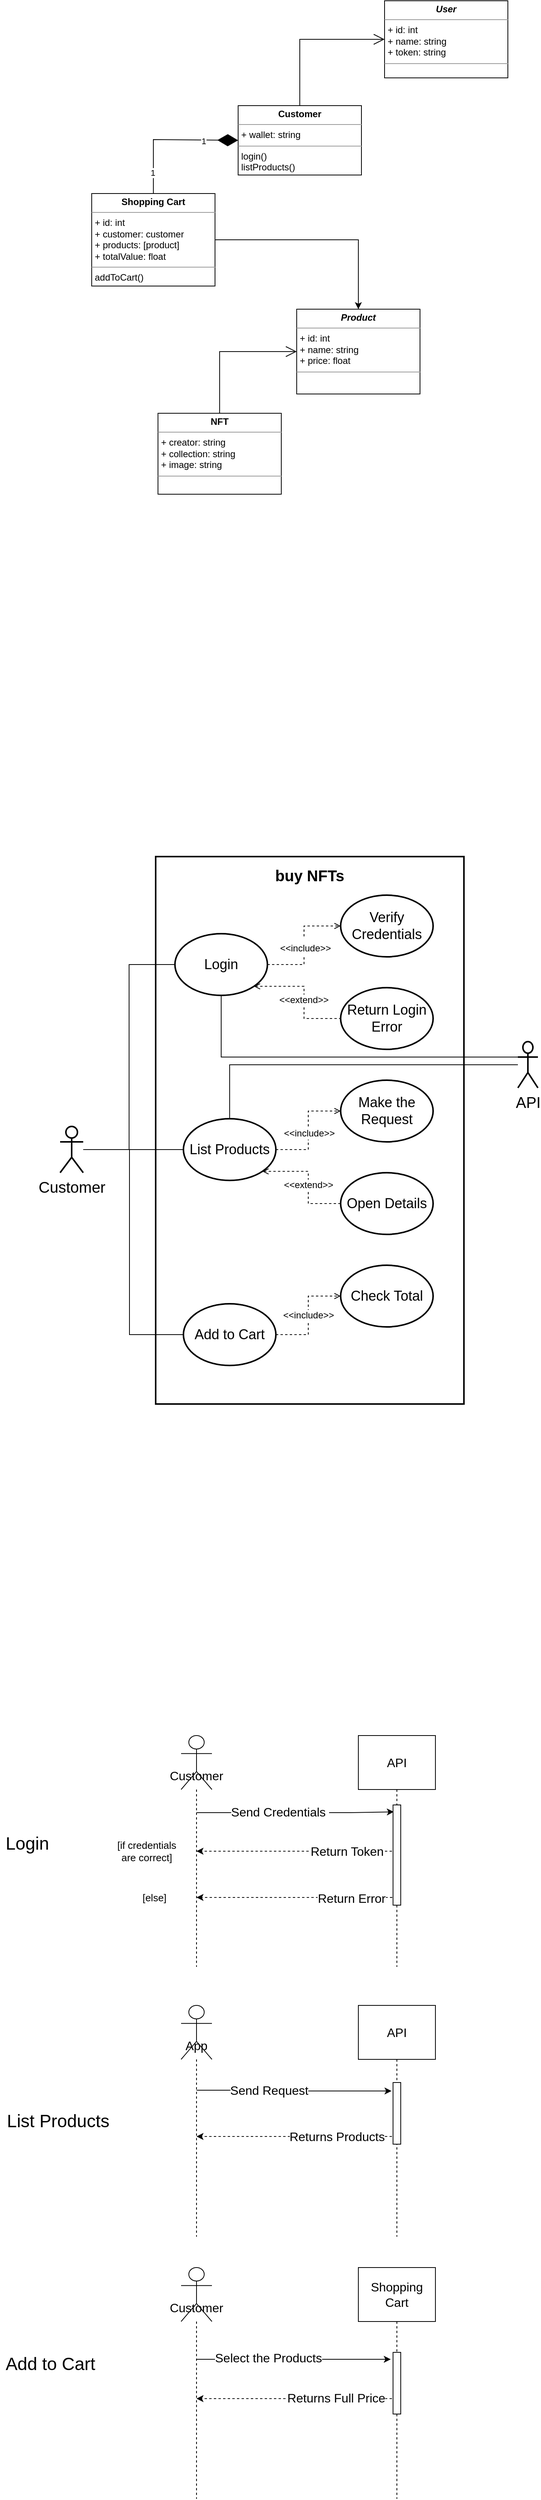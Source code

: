 <mxfile version="20.2.3" type="device"><diagram id="vgn1u-sGy9jvR4Zwb-ig" name="Página-1"><mxGraphModel dx="720" dy="852" grid="1" gridSize="10" guides="1" tooltips="1" connect="1" arrows="1" fold="1" page="1" pageScale="1" pageWidth="827" pageHeight="1169" math="0" shadow="0"><root><mxCell id="0"/><mxCell id="1" parent="0"/><mxCell id="4KqzXN5gtAiP_5NAW13K-1" value="&lt;p style=&quot;margin:0px;margin-top:4px;text-align:center;&quot;&gt;&lt;b&gt;&lt;i&gt;User&lt;/i&gt;&lt;/b&gt;&lt;/p&gt;&lt;hr size=&quot;1&quot;&gt;&lt;p style=&quot;margin:0px;margin-left:4px;&quot;&gt;+ id: int&lt;/p&gt;&lt;p style=&quot;margin:0px;margin-left:4px;&quot;&gt;+ name: string&lt;/p&gt;&lt;p style=&quot;margin:0px;margin-left:4px;&quot;&gt;+ token: string&lt;/p&gt;&lt;hr size=&quot;1&quot;&gt;&lt;p style=&quot;margin:0px;margin-left:4px;&quot;&gt;&lt;br&gt;&lt;/p&gt;" style="verticalAlign=top;align=left;overflow=fill;fontSize=12;fontFamily=Helvetica;html=1;" parent="1" vertex="1"><mxGeometry x="524" y="110" width="160" height="100" as="geometry"/></mxCell><mxCell id="4KqzXN5gtAiP_5NAW13K-2" value="&lt;p style=&quot;margin:0px;margin-top:4px;text-align:center;&quot;&gt;&lt;b&gt;&lt;i&gt;Product&lt;/i&gt;&lt;/b&gt;&lt;/p&gt;&lt;hr size=&quot;1&quot;&gt;&lt;p style=&quot;margin:0px;margin-left:4px;&quot;&gt;+ id: int&lt;/p&gt;&lt;p style=&quot;margin:0px;margin-left:4px;&quot;&gt;+ name: string&lt;/p&gt;&lt;p style=&quot;margin:0px;margin-left:4px;&quot;&gt;+ price: float&lt;/p&gt;&lt;hr size=&quot;1&quot;&gt;&lt;p style=&quot;margin:0px;margin-left:4px;&quot;&gt;&lt;br&gt;&lt;/p&gt;" style="verticalAlign=top;align=left;overflow=fill;fontSize=12;fontFamily=Helvetica;html=1;" parent="1" vertex="1"><mxGeometry x="410" y="510" width="160" height="110" as="geometry"/></mxCell><mxCell id="4KqzXN5gtAiP_5NAW13K-3" value="&lt;p style=&quot;margin:0px;margin-top:4px;text-align:center;&quot;&gt;&lt;b&gt;NFT&lt;/b&gt;&lt;/p&gt;&lt;hr size=&quot;1&quot;&gt;&lt;p style=&quot;margin:0px;margin-left:4px;&quot;&gt;+ creator: string&lt;/p&gt;&lt;p style=&quot;margin:0px;margin-left:4px;&quot;&gt;+ collection: string&lt;/p&gt;&lt;p style=&quot;margin:0px;margin-left:4px;&quot;&gt;+ image: string&lt;/p&gt;&lt;hr size=&quot;1&quot;&gt;&lt;p style=&quot;margin:0px;margin-left:4px;&quot;&gt;&lt;br&gt;&lt;/p&gt;" style="verticalAlign=top;align=left;overflow=fill;fontSize=12;fontFamily=Helvetica;html=1;" parent="1" vertex="1"><mxGeometry x="230" y="645" width="160" height="105" as="geometry"/></mxCell><mxCell id="4KqzXN5gtAiP_5NAW13K-18" style="edgeStyle=orthogonalEdgeStyle;rounded=0;orthogonalLoop=1;jettySize=auto;html=1;entryX=0.5;entryY=0;entryDx=0;entryDy=0;" parent="1" source="4KqzXN5gtAiP_5NAW13K-8" target="4KqzXN5gtAiP_5NAW13K-2" edge="1"><mxGeometry relative="1" as="geometry"/></mxCell><mxCell id="4KqzXN5gtAiP_5NAW13K-8" value="&lt;p style=&quot;margin:0px;margin-top:4px;text-align:center;&quot;&gt;&lt;b&gt;Shopping Cart&lt;/b&gt;&lt;/p&gt;&lt;hr size=&quot;1&quot;&gt;&lt;p style=&quot;margin:0px;margin-left:4px;&quot;&gt;+ id: int&lt;/p&gt;&lt;p style=&quot;margin:0px;margin-left:4px;&quot;&gt;+ customer: customer&lt;/p&gt;&lt;p style=&quot;margin:0px;margin-left:4px;&quot;&gt;+ products: [product]&lt;/p&gt;&lt;p style=&quot;margin:0px;margin-left:4px;&quot;&gt;+ totalValue: float&lt;/p&gt;&lt;hr size=&quot;1&quot;&gt;&lt;p style=&quot;margin:0px;margin-left:4px;&quot;&gt;addToCart()&lt;/p&gt;" style="verticalAlign=top;align=left;overflow=fill;fontSize=12;fontFamily=Helvetica;html=1;" parent="1" vertex="1"><mxGeometry x="144" y="360" width="160" height="120" as="geometry"/></mxCell><mxCell id="4KqzXN5gtAiP_5NAW13K-9" value="&lt;p style=&quot;margin:0px;margin-top:4px;text-align:center;&quot;&gt;&lt;b&gt;Customer&lt;/b&gt;&lt;/p&gt;&lt;hr size=&quot;1&quot;&gt;&lt;p style=&quot;margin:0px;margin-left:4px;&quot;&gt;+ wallet: string&lt;/p&gt;&lt;hr size=&quot;1&quot;&gt;&lt;p style=&quot;margin:0px;margin-left:4px;&quot;&gt;login()&lt;/p&gt;&lt;p style=&quot;margin:0px;margin-left:4px;&quot;&gt;listProducts()&lt;/p&gt;" style="verticalAlign=top;align=left;overflow=fill;fontSize=12;fontFamily=Helvetica;html=1;" parent="1" vertex="1"><mxGeometry x="334" y="246" width="160" height="90" as="geometry"/></mxCell><mxCell id="4KqzXN5gtAiP_5NAW13K-12" value="" style="endArrow=open;endFill=1;endSize=12;html=1;rounded=0;entryX=0;entryY=0.5;entryDx=0;entryDy=0;exitX=0.5;exitY=0;exitDx=0;exitDy=0;" parent="1" source="4KqzXN5gtAiP_5NAW13K-9" target="4KqzXN5gtAiP_5NAW13K-1" edge="1"><mxGeometry width="160" relative="1" as="geometry"><mxPoint x="354" y="210" as="sourcePoint"/><mxPoint x="514" y="210" as="targetPoint"/><Array as="points"><mxPoint x="414" y="160"/></Array></mxGeometry></mxCell><mxCell id="4KqzXN5gtAiP_5NAW13K-13" value="" style="endArrow=diamondThin;endFill=1;endSize=24;html=1;rounded=0;entryX=0;entryY=0.5;entryDx=0;entryDy=0;exitX=0.5;exitY=0;exitDx=0;exitDy=0;" parent="1" source="4KqzXN5gtAiP_5NAW13K-8" target="4KqzXN5gtAiP_5NAW13K-9" edge="1"><mxGeometry width="160" relative="1" as="geometry"><mxPoint x="134" y="320" as="sourcePoint"/><mxPoint x="294" y="320" as="targetPoint"/><Array as="points"><mxPoint x="224" y="290"/></Array></mxGeometry></mxCell><mxCell id="4KqzXN5gtAiP_5NAW13K-14" value="1" style="edgeLabel;html=1;align=center;verticalAlign=middle;resizable=0;points=[];" parent="4KqzXN5gtAiP_5NAW13K-13" vertex="1" connectable="0"><mxGeometry x="0.499" y="-1" relative="1" as="geometry"><mxPoint as="offset"/></mxGeometry></mxCell><mxCell id="4KqzXN5gtAiP_5NAW13K-15" value="1" style="edgeLabel;html=1;align=center;verticalAlign=middle;resizable=0;points=[];" parent="4KqzXN5gtAiP_5NAW13K-13" vertex="1" connectable="0"><mxGeometry x="-0.699" y="1" relative="1" as="geometry"><mxPoint as="offset"/></mxGeometry></mxCell><mxCell id="4KqzXN5gtAiP_5NAW13K-17" value="" style="endArrow=open;endFill=1;endSize=12;html=1;rounded=0;entryX=0;entryY=0.5;entryDx=0;entryDy=0;exitX=0.5;exitY=0;exitDx=0;exitDy=0;" parent="1" source="4KqzXN5gtAiP_5NAW13K-3" target="4KqzXN5gtAiP_5NAW13K-2" edge="1"><mxGeometry width="160" relative="1" as="geometry"><mxPoint x="250" y="610" as="sourcePoint"/><mxPoint x="410" y="610" as="targetPoint"/><Array as="points"><mxPoint x="310" y="565"/></Array></mxGeometry></mxCell><mxCell id="4KqzXN5gtAiP_5NAW13K-21" value="" style="rounded=0;whiteSpace=wrap;html=1;fontSize=20;strokeWidth=2;" parent="1" vertex="1"><mxGeometry x="227" y="1220" width="400" height="710" as="geometry"/></mxCell><mxCell id="moKx0PUaQ49Ti4rZLeZO-19" style="edgeStyle=orthogonalEdgeStyle;rounded=0;orthogonalLoop=1;jettySize=auto;html=1;fontSize=12;endArrow=none;endFill=0;" parent="1" source="4KqzXN5gtAiP_5NAW13K-22" target="4KqzXN5gtAiP_5NAW13K-29" edge="1"><mxGeometry relative="1" as="geometry"/></mxCell><mxCell id="moKx0PUaQ49Ti4rZLeZO-20" style="edgeStyle=orthogonalEdgeStyle;rounded=0;orthogonalLoop=1;jettySize=auto;html=1;entryX=0;entryY=0.5;entryDx=0;entryDy=0;fontSize=12;endArrow=none;endFill=0;" parent="1" source="4KqzXN5gtAiP_5NAW13K-22" target="4KqzXN5gtAiP_5NAW13K-30" edge="1"><mxGeometry relative="1" as="geometry"/></mxCell><mxCell id="moKx0PUaQ49Ti4rZLeZO-21" style="edgeStyle=orthogonalEdgeStyle;rounded=0;orthogonalLoop=1;jettySize=auto;html=1;entryX=0;entryY=0.5;entryDx=0;entryDy=0;fontSize=12;endArrow=none;endFill=0;" parent="1" source="4KqzXN5gtAiP_5NAW13K-22" target="4KqzXN5gtAiP_5NAW13K-31" edge="1"><mxGeometry relative="1" as="geometry"><Array as="points"><mxPoint x="193" y="1600"/><mxPoint x="193" y="1840"/></Array></mxGeometry></mxCell><mxCell id="4KqzXN5gtAiP_5NAW13K-22" value="Customer" style="shape=umlActor;html=1;verticalLabelPosition=bottom;verticalAlign=top;align=center;fontSize=20;strokeWidth=2;" parent="1" vertex="1"><mxGeometry x="103" y="1570" width="30" height="60" as="geometry"/></mxCell><mxCell id="4KqzXN5gtAiP_5NAW13K-26" value="buy NFTs" style="text;align=center;fontStyle=1;verticalAlign=middle;spacingLeft=3;spacingRight=3;strokeColor=none;rotatable=0;points=[[0,0.5],[1,0.5]];portConstraint=eastwest;fontSize=20;" parent="1" vertex="1"><mxGeometry x="387" y="1230" width="80" height="26" as="geometry"/></mxCell><mxCell id="moKx0PUaQ49Ti4rZLeZO-7" style="edgeStyle=orthogonalEdgeStyle;rounded=0;orthogonalLoop=1;jettySize=auto;html=1;entryX=0.5;entryY=0;entryDx=0;entryDy=0;fontSize=12;endArrow=none;endFill=0;" parent="1" source="4KqzXN5gtAiP_5NAW13K-27" target="4KqzXN5gtAiP_5NAW13K-29" edge="1"><mxGeometry relative="1" as="geometry"/></mxCell><mxCell id="4KqzXN5gtAiP_5NAW13K-27" value="API" style="shape=umlActor;html=1;verticalLabelPosition=bottom;verticalAlign=top;align=center;fontSize=20;strokeWidth=2;" parent="1" vertex="1"><mxGeometry x="697" y="1460" width="26" height="60" as="geometry"/></mxCell><mxCell id="4KqzXN5gtAiP_5NAW13K-52" style="edgeStyle=orthogonalEdgeStyle;rounded=0;orthogonalLoop=1;jettySize=auto;html=1;exitX=1;exitY=0.5;exitDx=0;exitDy=0;entryX=0;entryY=0.5;entryDx=0;entryDy=0;fontSize=18;startArrow=none;startFill=0;endArrow=open;endFill=0;dashed=1;" parent="1" source="4KqzXN5gtAiP_5NAW13K-29" target="4KqzXN5gtAiP_5NAW13K-51" edge="1"><mxGeometry relative="1" as="geometry"/></mxCell><mxCell id="4KqzXN5gtAiP_5NAW13K-53" value="&amp;lt;&amp;lt;include&amp;gt;&amp;gt;" style="edgeLabel;html=1;align=center;verticalAlign=middle;resizable=0;points=[];fontSize=12;" parent="4KqzXN5gtAiP_5NAW13K-52" vertex="1" connectable="0"><mxGeometry x="-0.06" y="-1" relative="1" as="geometry"><mxPoint as="offset"/></mxGeometry></mxCell><mxCell id="4KqzXN5gtAiP_5NAW13K-29" value="List Products" style="ellipse;whiteSpace=wrap;html=1;fontSize=18;strokeWidth=2;" parent="1" vertex="1"><mxGeometry x="263" y="1560" width="120" height="80" as="geometry"/></mxCell><mxCell id="4KqzXN5gtAiP_5NAW13K-42" style="edgeStyle=orthogonalEdgeStyle;rounded=0;orthogonalLoop=1;jettySize=auto;html=1;entryX=0;entryY=0.5;entryDx=0;entryDy=0;fontSize=20;endArrow=open;endFill=0;dashed=1;" parent="1" source="4KqzXN5gtAiP_5NAW13K-30" target="4KqzXN5gtAiP_5NAW13K-39" edge="1"><mxGeometry relative="1" as="geometry"/></mxCell><mxCell id="4KqzXN5gtAiP_5NAW13K-44" value="&lt;font style=&quot;font-size: 12px;&quot;&gt;&amp;lt;&amp;lt;include&amp;gt;&amp;gt;&lt;/font&gt;" style="edgeLabel;html=1;align=center;verticalAlign=middle;resizable=0;points=[];fontSize=20;" parent="4KqzXN5gtAiP_5NAW13K-42" vertex="1" connectable="0"><mxGeometry x="0.014" relative="1" as="geometry"><mxPoint x="1" y="1" as="offset"/></mxGeometry></mxCell><mxCell id="4KqzXN5gtAiP_5NAW13K-45" style="edgeStyle=orthogonalEdgeStyle;rounded=0;orthogonalLoop=1;jettySize=auto;html=1;exitX=1;exitY=1;exitDx=0;exitDy=0;entryX=0;entryY=0.5;entryDx=0;entryDy=0;dashed=1;fontSize=12;endArrow=none;endFill=0;startArrow=open;startFill=0;" parent="1" source="4KqzXN5gtAiP_5NAW13K-30" target="4KqzXN5gtAiP_5NAW13K-40" edge="1"><mxGeometry relative="1" as="geometry"/></mxCell><mxCell id="4KqzXN5gtAiP_5NAW13K-46" value="&amp;lt;&amp;lt;extend&amp;gt;&amp;gt;" style="edgeLabel;html=1;align=center;verticalAlign=middle;resizable=0;points=[];fontSize=12;" parent="4KqzXN5gtAiP_5NAW13K-45" vertex="1" connectable="0"><mxGeometry x="0.073" y="-1" relative="1" as="geometry"><mxPoint as="offset"/></mxGeometry></mxCell><mxCell id="moKx0PUaQ49Ti4rZLeZO-22" style="edgeStyle=orthogonalEdgeStyle;rounded=0;orthogonalLoop=1;jettySize=auto;html=1;exitX=0.5;exitY=1;exitDx=0;exitDy=0;fontSize=12;endArrow=none;endFill=0;entryX=0;entryY=0.333;entryDx=0;entryDy=0;entryPerimeter=0;" parent="1" source="4KqzXN5gtAiP_5NAW13K-30" target="4KqzXN5gtAiP_5NAW13K-27" edge="1"><mxGeometry relative="1" as="geometry"><mxPoint x="323" y="1510" as="targetPoint"/></mxGeometry></mxCell><mxCell id="4KqzXN5gtAiP_5NAW13K-30" value="Login" style="ellipse;whiteSpace=wrap;html=1;fontSize=18;strokeWidth=2;" parent="1" vertex="1"><mxGeometry x="252" y="1320" width="120" height="80" as="geometry"/></mxCell><mxCell id="moKx0PUaQ49Ti4rZLeZO-17" style="edgeStyle=orthogonalEdgeStyle;rounded=0;orthogonalLoop=1;jettySize=auto;html=1;exitX=1;exitY=0.5;exitDx=0;exitDy=0;entryX=0;entryY=0.5;entryDx=0;entryDy=0;dashed=1;fontSize=12;endArrow=open;endFill=0;" parent="1" source="4KqzXN5gtAiP_5NAW13K-31" target="moKx0PUaQ49Ti4rZLeZO-12" edge="1"><mxGeometry relative="1" as="geometry"/></mxCell><mxCell id="moKx0PUaQ49Ti4rZLeZO-18" value="&amp;lt;&amp;lt;include&amp;gt;&amp;gt;" style="edgeLabel;html=1;align=center;verticalAlign=middle;resizable=0;points=[];fontSize=12;" parent="moKx0PUaQ49Ti4rZLeZO-17" vertex="1" connectable="0"><mxGeometry relative="1" as="geometry"><mxPoint as="offset"/></mxGeometry></mxCell><mxCell id="4KqzXN5gtAiP_5NAW13K-31" value="Add to Cart" style="ellipse;whiteSpace=wrap;html=1;fontSize=18;strokeWidth=2;" parent="1" vertex="1"><mxGeometry x="263" y="1800" width="120" height="80" as="geometry"/></mxCell><mxCell id="4KqzXN5gtAiP_5NAW13K-39" value="Verify Credentials" style="ellipse;whiteSpace=wrap;html=1;fontSize=18;strokeWidth=2;" parent="1" vertex="1"><mxGeometry x="467" y="1270" width="120" height="80" as="geometry"/></mxCell><mxCell id="4KqzXN5gtAiP_5NAW13K-40" value="Return Login Error" style="ellipse;whiteSpace=wrap;html=1;fontSize=18;strokeWidth=2;" parent="1" vertex="1"><mxGeometry x="467" y="1390" width="120" height="80" as="geometry"/></mxCell><mxCell id="4KqzXN5gtAiP_5NAW13K-51" value="Make the Request" style="ellipse;whiteSpace=wrap;html=1;fontSize=18;strokeWidth=2;" parent="1" vertex="1"><mxGeometry x="467" y="1510" width="120" height="80" as="geometry"/></mxCell><mxCell id="moKx0PUaQ49Ti4rZLeZO-3" style="edgeStyle=orthogonalEdgeStyle;rounded=0;orthogonalLoop=1;jettySize=auto;html=1;entryX=1;entryY=1;entryDx=0;entryDy=0;dashed=1;endArrow=open;endFill=0;" parent="1" source="moKx0PUaQ49Ti4rZLeZO-2" target="4KqzXN5gtAiP_5NAW13K-29" edge="1"><mxGeometry relative="1" as="geometry"/></mxCell><mxCell id="moKx0PUaQ49Ti4rZLeZO-4" value="&amp;lt;&amp;lt;extend&amp;gt;&amp;gt;" style="edgeLabel;html=1;align=center;verticalAlign=middle;resizable=0;points=[];fontSize=12;" parent="moKx0PUaQ49Ti4rZLeZO-3" vertex="1" connectable="0"><mxGeometry x="-0.079" relative="1" as="geometry"><mxPoint as="offset"/></mxGeometry></mxCell><mxCell id="moKx0PUaQ49Ti4rZLeZO-2" value="Open Details" style="ellipse;whiteSpace=wrap;html=1;fontSize=18;strokeWidth=2;" parent="1" vertex="1"><mxGeometry x="467" y="1630" width="120" height="80" as="geometry"/></mxCell><mxCell id="moKx0PUaQ49Ti4rZLeZO-12" value="Check Total" style="ellipse;whiteSpace=wrap;html=1;fontSize=18;strokeWidth=2;" parent="1" vertex="1"><mxGeometry x="467" y="1750" width="120" height="80" as="geometry"/></mxCell><mxCell id="moKx0PUaQ49Ti4rZLeZO-40" value="" style="endArrow=classic;html=1;rounded=0;fontSize=16;entryX=0.1;entryY=0.069;entryDx=0;entryDy=0;entryPerimeter=0;" parent="1" source="moKx0PUaQ49Ti4rZLeZO-31" target="moKx0PUaQ49Ti4rZLeZO-84" edge="1"><mxGeometry width="50" height="50" relative="1" as="geometry"><mxPoint x="310" y="2520" as="sourcePoint"/><mxPoint x="530" y="2460" as="targetPoint"/><Array as="points"><mxPoint x="480" y="2460"/></Array></mxGeometry></mxCell><mxCell id="moKx0PUaQ49Ti4rZLeZO-41" value="Send Credentials&amp;nbsp;" style="edgeLabel;html=1;align=center;verticalAlign=middle;resizable=0;points=[];fontSize=16;" parent="moKx0PUaQ49Ti4rZLeZO-40" vertex="1" connectable="0"><mxGeometry x="-0.165" y="1" relative="1" as="geometry"><mxPoint x="1" as="offset"/></mxGeometry></mxCell><mxCell id="moKx0PUaQ49Ti4rZLeZO-49" style="edgeStyle=orthogonalEdgeStyle;rounded=0;orthogonalLoop=1;jettySize=auto;html=1;fontSize=16;endArrow=classic;endFill=1;entryX=-0.2;entryY=0.138;entryDx=0;entryDy=0;entryPerimeter=0;" parent="1" source="moKx0PUaQ49Ti4rZLeZO-47" target="moKx0PUaQ49Ti4rZLeZO-85" edge="1"><mxGeometry relative="1" as="geometry"><mxPoint x="480" y="2821" as="targetPoint"/><Array as="points"><mxPoint x="390" y="2820"/><mxPoint x="390" y="2821"/></Array></mxGeometry></mxCell><mxCell id="moKx0PUaQ49Ti4rZLeZO-50" value="Send Request" style="edgeLabel;html=1;align=center;verticalAlign=middle;resizable=0;points=[];fontSize=16;" parent="moKx0PUaQ49Ti4rZLeZO-49" vertex="1" connectable="0"><mxGeometry x="-0.627" y="-1" relative="1" as="geometry"><mxPoint x="46" y="-1" as="offset"/></mxGeometry></mxCell><mxCell id="moKx0PUaQ49Ti4rZLeZO-47" value="App" style="shape=umlLifeline;participant=umlActor;perimeter=lifelinePerimeter;whiteSpace=wrap;html=1;container=1;collapsible=0;recursiveResize=0;verticalAlign=top;spacingTop=36;outlineConnect=0;fontSize=16;size=70;" parent="1" vertex="1"><mxGeometry x="260" y="2710" width="40" height="300" as="geometry"/></mxCell><mxCell id="moKx0PUaQ49Ti4rZLeZO-51" style="edgeStyle=orthogonalEdgeStyle;rounded=0;orthogonalLoop=1;jettySize=auto;html=1;fontSize=16;endArrow=classic;endFill=1;dashed=1;" parent="1" source="moKx0PUaQ49Ti4rZLeZO-48" target="moKx0PUaQ49Ti4rZLeZO-47" edge="1"><mxGeometry relative="1" as="geometry"><Array as="points"><mxPoint x="430" y="2880"/><mxPoint x="430" y="2880"/></Array></mxGeometry></mxCell><mxCell id="moKx0PUaQ49Ti4rZLeZO-52" value="Returns Products" style="edgeLabel;html=1;align=center;verticalAlign=middle;resizable=0;points=[];fontSize=16;" parent="moKx0PUaQ49Ti4rZLeZO-51" vertex="1" connectable="0"><mxGeometry x="-0.135" relative="1" as="geometry"><mxPoint x="34" as="offset"/></mxGeometry></mxCell><mxCell id="moKx0PUaQ49Ti4rZLeZO-48" value="API" style="shape=umlLifeline;perimeter=lifelinePerimeter;whiteSpace=wrap;html=1;container=1;collapsible=0;recursiveResize=0;outlineConnect=0;fontSize=16;size=70;" parent="1" vertex="1"><mxGeometry x="490" y="2710" width="100" height="300" as="geometry"/></mxCell><mxCell id="moKx0PUaQ49Ti4rZLeZO-85" value="" style="html=1;points=[];perimeter=orthogonalPerimeter;fontSize=13;fontColor=none;fillColor=default;" parent="moKx0PUaQ49Ti4rZLeZO-48" vertex="1"><mxGeometry x="45" y="100" width="10" height="80" as="geometry"/></mxCell><mxCell id="moKx0PUaQ49Ti4rZLeZO-55" style="edgeStyle=orthogonalEdgeStyle;rounded=0;orthogonalLoop=1;jettySize=auto;html=1;fontSize=16;endArrow=classic;endFill=1;entryX=-0.3;entryY=0.113;entryDx=0;entryDy=0;entryPerimeter=0;" parent="1" source="moKx0PUaQ49Ti4rZLeZO-53" target="moKx0PUaQ49Ti4rZLeZO-86" edge="1"><mxGeometry relative="1" as="geometry"><mxPoint x="520" y="3170" as="targetPoint"/><Array as="points"><mxPoint x="360" y="3169"/><mxPoint x="360" y="3169"/></Array></mxGeometry></mxCell><mxCell id="moKx0PUaQ49Ti4rZLeZO-56" value="Select the Products" style="edgeLabel;html=1;align=center;verticalAlign=middle;resizable=0;points=[];fontSize=16;" parent="moKx0PUaQ49Ti4rZLeZO-55" vertex="1" connectable="0"><mxGeometry x="-0.535" y="-1" relative="1" as="geometry"><mxPoint x="34" y="-3" as="offset"/></mxGeometry></mxCell><mxCell id="moKx0PUaQ49Ti4rZLeZO-53" value="Customer" style="shape=umlLifeline;participant=umlActor;perimeter=lifelinePerimeter;whiteSpace=wrap;html=1;container=1;collapsible=0;recursiveResize=0;verticalAlign=top;spacingTop=36;outlineConnect=0;fontSize=16;size=70;" parent="1" vertex="1"><mxGeometry x="260" y="3050" width="40" height="300" as="geometry"/></mxCell><mxCell id="moKx0PUaQ49Ti4rZLeZO-57" style="edgeStyle=orthogonalEdgeStyle;rounded=0;orthogonalLoop=1;jettySize=auto;html=1;fontSize=16;endArrow=classic;endFill=1;dashed=1;" parent="1" source="moKx0PUaQ49Ti4rZLeZO-54" target="moKx0PUaQ49Ti4rZLeZO-53" edge="1"><mxGeometry relative="1" as="geometry"><Array as="points"><mxPoint x="310" y="3220"/><mxPoint x="310" y="3220"/></Array></mxGeometry></mxCell><mxCell id="moKx0PUaQ49Ti4rZLeZO-58" value="Returns Full Price" style="edgeLabel;html=1;align=center;verticalAlign=middle;resizable=0;points=[];fontSize=16;" parent="moKx0PUaQ49Ti4rZLeZO-57" vertex="1" connectable="0"><mxGeometry x="-0.104" y="-1" relative="1" as="geometry"><mxPoint x="38" as="offset"/></mxGeometry></mxCell><mxCell id="moKx0PUaQ49Ti4rZLeZO-54" value="Shopping Cart" style="shape=umlLifeline;perimeter=lifelinePerimeter;whiteSpace=wrap;html=1;container=1;collapsible=0;recursiveResize=0;outlineConnect=0;fontSize=16;size=70;" parent="1" vertex="1"><mxGeometry x="490" y="3050" width="100" height="300" as="geometry"/></mxCell><mxCell id="moKx0PUaQ49Ti4rZLeZO-86" value="" style="html=1;points=[];perimeter=orthogonalPerimeter;fontSize=13;fontColor=none;fillColor=default;" parent="moKx0PUaQ49Ti4rZLeZO-54" vertex="1"><mxGeometry x="45" y="110" width="10" height="80" as="geometry"/></mxCell><mxCell id="moKx0PUaQ49Ti4rZLeZO-78" style="edgeStyle=orthogonalEdgeStyle;rounded=0;orthogonalLoop=1;jettySize=auto;html=1;dashed=1;fontSize=11;startArrow=none;startFill=0;endArrow=classic;endFill=1;" parent="1" source="moKx0PUaQ49Ti4rZLeZO-32" target="moKx0PUaQ49Ti4rZLeZO-31" edge="1"><mxGeometry relative="1" as="geometry"/></mxCell><mxCell id="moKx0PUaQ49Ti4rZLeZO-80" value="Return Token" style="edgeLabel;html=1;align=center;verticalAlign=middle;resizable=0;points=[];fontSize=16;" parent="moKx0PUaQ49Ti4rZLeZO-78" vertex="1" connectable="0"><mxGeometry x="-0.104" relative="1" as="geometry"><mxPoint x="52" as="offset"/></mxGeometry></mxCell><mxCell id="moKx0PUaQ49Ti4rZLeZO-32" value="API" style="shape=umlLifeline;perimeter=lifelinePerimeter;whiteSpace=wrap;html=1;container=1;collapsible=0;recursiveResize=0;outlineConnect=0;fontSize=16;size=70;" parent="1" vertex="1"><mxGeometry x="490" y="2360" width="100" height="300" as="geometry"/></mxCell><mxCell id="moKx0PUaQ49Ti4rZLeZO-84" value="" style="html=1;points=[];perimeter=orthogonalPerimeter;fontSize=13;fillColor=default;fontColor=none;noLabel=1;" parent="moKx0PUaQ49Ti4rZLeZO-32" vertex="1"><mxGeometry x="45" y="90" width="10" height="130" as="geometry"/></mxCell><mxCell id="moKx0PUaQ49Ti4rZLeZO-31" value="Customer" style="shape=umlLifeline;participant=umlActor;perimeter=lifelinePerimeter;whiteSpace=wrap;html=1;container=1;collapsible=0;recursiveResize=0;verticalAlign=top;spacingTop=36;outlineConnect=0;fontSize=16;size=70;" parent="1" vertex="1"><mxGeometry x="260" y="2360" width="40" height="300" as="geometry"/></mxCell><mxCell id="moKx0PUaQ49Ti4rZLeZO-79" style="edgeStyle=orthogonalEdgeStyle;rounded=0;orthogonalLoop=1;jettySize=auto;html=1;dashed=1;fontSize=11;startArrow=none;startFill=0;endArrow=classic;endFill=1;exitX=-0.1;exitY=0.923;exitDx=0;exitDy=0;exitPerimeter=0;" parent="1" source="moKx0PUaQ49Ti4rZLeZO-84" edge="1"><mxGeometry relative="1" as="geometry"><mxPoint x="530" y="2570" as="sourcePoint"/><mxPoint x="280" y="2570" as="targetPoint"/></mxGeometry></mxCell><mxCell id="moKx0PUaQ49Ti4rZLeZO-81" value="Return Error" style="edgeLabel;html=1;align=center;verticalAlign=middle;resizable=0;points=[];fontSize=16;" parent="moKx0PUaQ49Ti4rZLeZO-79" vertex="1" connectable="0"><mxGeometry x="0.408" y="-2" relative="1" as="geometry"><mxPoint x="125" y="2" as="offset"/></mxGeometry></mxCell><mxCell id="moKx0PUaQ49Ti4rZLeZO-82" value="[if credentials&lt;br style=&quot;font-size: 13px;&quot;&gt;are correct]" style="text;html=1;align=center;verticalAlign=middle;resizable=0;points=[];autosize=1;strokeColor=none;fillColor=none;fontSize=13;" parent="1" vertex="1"><mxGeometry x="170" y="2490" width="90" height="40" as="geometry"/></mxCell><mxCell id="moKx0PUaQ49Ti4rZLeZO-83" value="[else]" style="text;html=1;align=center;verticalAlign=middle;resizable=0;points=[];autosize=1;strokeColor=none;fillColor=none;fontSize=13;" parent="1" vertex="1"><mxGeometry x="200" y="2560" width="50" height="20" as="geometry"/></mxCell><mxCell id="toriOeIhBRodDlbE8uSC-1" value="Login" style="text;html=1;align=center;verticalAlign=middle;resizable=0;points=[];autosize=1;strokeColor=none;fillColor=none;fontSize=23;" parent="1" vertex="1"><mxGeometry x="25" y="2485" width="70" height="30" as="geometry"/></mxCell><mxCell id="toriOeIhBRodDlbE8uSC-2" value="List Products" style="text;html=1;align=center;verticalAlign=middle;resizable=0;points=[];autosize=1;strokeColor=none;fillColor=none;fontSize=23;" parent="1" vertex="1"><mxGeometry x="25" y="2845" width="150" height="30" as="geometry"/></mxCell><mxCell id="toriOeIhBRodDlbE8uSC-3" value="Add to Cart" style="text;html=1;align=center;verticalAlign=middle;resizable=0;points=[];autosize=1;strokeColor=none;fillColor=none;fontSize=23;" parent="1" vertex="1"><mxGeometry x="25" y="3160" width="130" height="30" as="geometry"/></mxCell></root></mxGraphModel></diagram></mxfile>
